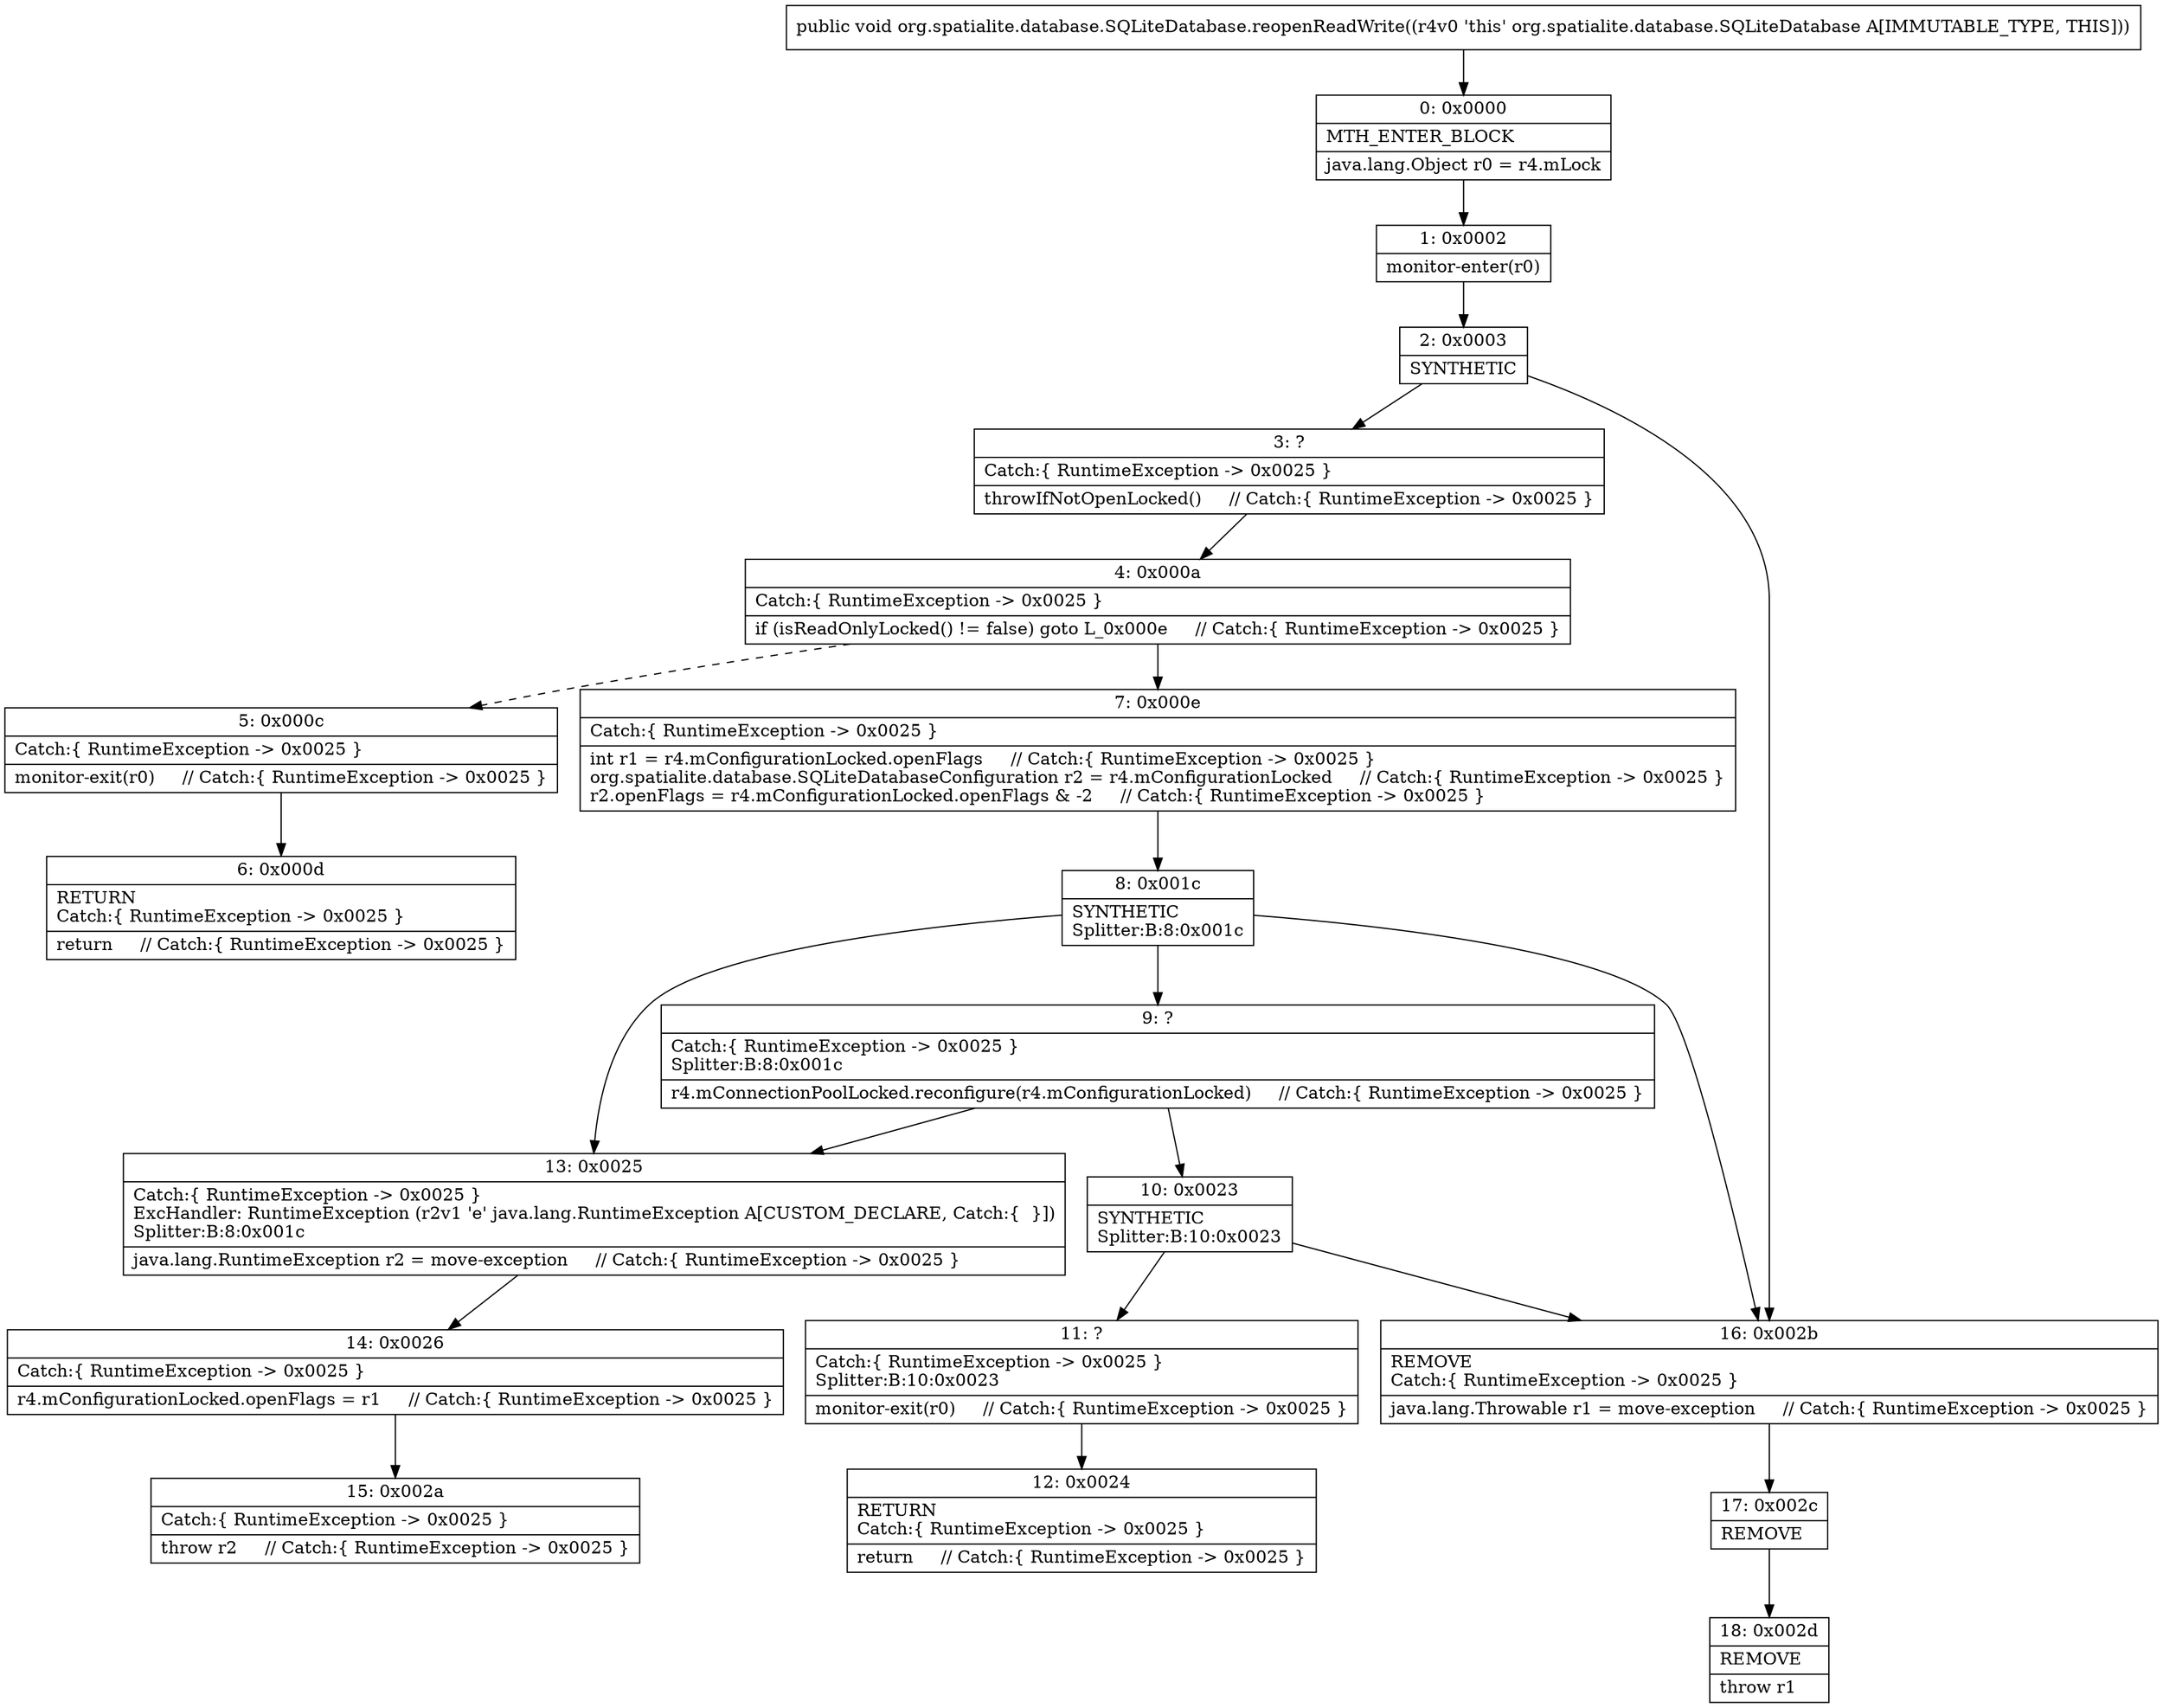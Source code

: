 digraph "CFG fororg.spatialite.database.SQLiteDatabase.reopenReadWrite()V" {
Node_0 [shape=record,label="{0\:\ 0x0000|MTH_ENTER_BLOCK\l|java.lang.Object r0 = r4.mLock\l}"];
Node_1 [shape=record,label="{1\:\ 0x0002|monitor\-enter(r0)\l}"];
Node_2 [shape=record,label="{2\:\ 0x0003|SYNTHETIC\l}"];
Node_3 [shape=record,label="{3\:\ ?|Catch:\{ RuntimeException \-\> 0x0025 \}\l|throwIfNotOpenLocked()     \/\/ Catch:\{ RuntimeException \-\> 0x0025 \}\l}"];
Node_4 [shape=record,label="{4\:\ 0x000a|Catch:\{ RuntimeException \-\> 0x0025 \}\l|if (isReadOnlyLocked() != false) goto L_0x000e     \/\/ Catch:\{ RuntimeException \-\> 0x0025 \}\l}"];
Node_5 [shape=record,label="{5\:\ 0x000c|Catch:\{ RuntimeException \-\> 0x0025 \}\l|monitor\-exit(r0)     \/\/ Catch:\{ RuntimeException \-\> 0x0025 \}\l}"];
Node_6 [shape=record,label="{6\:\ 0x000d|RETURN\lCatch:\{ RuntimeException \-\> 0x0025 \}\l|return     \/\/ Catch:\{ RuntimeException \-\> 0x0025 \}\l}"];
Node_7 [shape=record,label="{7\:\ 0x000e|Catch:\{ RuntimeException \-\> 0x0025 \}\l|int r1 = r4.mConfigurationLocked.openFlags     \/\/ Catch:\{ RuntimeException \-\> 0x0025 \}\lorg.spatialite.database.SQLiteDatabaseConfiguration r2 = r4.mConfigurationLocked     \/\/ Catch:\{ RuntimeException \-\> 0x0025 \}\lr2.openFlags = r4.mConfigurationLocked.openFlags & \-2     \/\/ Catch:\{ RuntimeException \-\> 0x0025 \}\l}"];
Node_8 [shape=record,label="{8\:\ 0x001c|SYNTHETIC\lSplitter:B:8:0x001c\l}"];
Node_9 [shape=record,label="{9\:\ ?|Catch:\{ RuntimeException \-\> 0x0025 \}\lSplitter:B:8:0x001c\l|r4.mConnectionPoolLocked.reconfigure(r4.mConfigurationLocked)     \/\/ Catch:\{ RuntimeException \-\> 0x0025 \}\l}"];
Node_10 [shape=record,label="{10\:\ 0x0023|SYNTHETIC\lSplitter:B:10:0x0023\l}"];
Node_11 [shape=record,label="{11\:\ ?|Catch:\{ RuntimeException \-\> 0x0025 \}\lSplitter:B:10:0x0023\l|monitor\-exit(r0)     \/\/ Catch:\{ RuntimeException \-\> 0x0025 \}\l}"];
Node_12 [shape=record,label="{12\:\ 0x0024|RETURN\lCatch:\{ RuntimeException \-\> 0x0025 \}\l|return     \/\/ Catch:\{ RuntimeException \-\> 0x0025 \}\l}"];
Node_13 [shape=record,label="{13\:\ 0x0025|Catch:\{ RuntimeException \-\> 0x0025 \}\lExcHandler: RuntimeException (r2v1 'e' java.lang.RuntimeException A[CUSTOM_DECLARE, Catch:\{  \}])\lSplitter:B:8:0x001c\l|java.lang.RuntimeException r2 = move\-exception     \/\/ Catch:\{ RuntimeException \-\> 0x0025 \}\l}"];
Node_14 [shape=record,label="{14\:\ 0x0026|Catch:\{ RuntimeException \-\> 0x0025 \}\l|r4.mConfigurationLocked.openFlags = r1     \/\/ Catch:\{ RuntimeException \-\> 0x0025 \}\l}"];
Node_15 [shape=record,label="{15\:\ 0x002a|Catch:\{ RuntimeException \-\> 0x0025 \}\l|throw r2     \/\/ Catch:\{ RuntimeException \-\> 0x0025 \}\l}"];
Node_16 [shape=record,label="{16\:\ 0x002b|REMOVE\lCatch:\{ RuntimeException \-\> 0x0025 \}\l|java.lang.Throwable r1 = move\-exception     \/\/ Catch:\{ RuntimeException \-\> 0x0025 \}\l}"];
Node_17 [shape=record,label="{17\:\ 0x002c|REMOVE\l}"];
Node_18 [shape=record,label="{18\:\ 0x002d|REMOVE\l|throw r1\l}"];
MethodNode[shape=record,label="{public void org.spatialite.database.SQLiteDatabase.reopenReadWrite((r4v0 'this' org.spatialite.database.SQLiteDatabase A[IMMUTABLE_TYPE, THIS])) }"];
MethodNode -> Node_0;
Node_0 -> Node_1;
Node_1 -> Node_2;
Node_2 -> Node_3;
Node_2 -> Node_16;
Node_3 -> Node_4;
Node_4 -> Node_5[style=dashed];
Node_4 -> Node_7;
Node_5 -> Node_6;
Node_7 -> Node_8;
Node_8 -> Node_9;
Node_8 -> Node_13;
Node_8 -> Node_16;
Node_9 -> Node_10;
Node_9 -> Node_13;
Node_10 -> Node_11;
Node_10 -> Node_16;
Node_11 -> Node_12;
Node_13 -> Node_14;
Node_14 -> Node_15;
Node_16 -> Node_17;
Node_17 -> Node_18;
}

